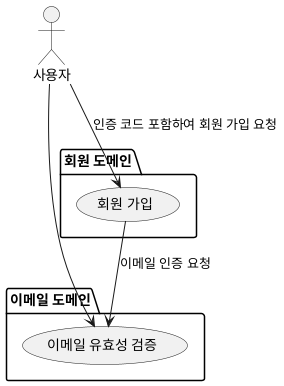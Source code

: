 @startuml

actor 사용자

package "회원 도메인" as member {
  (회원 가입)
'  ([TBD]sns 인증 코드 요청)
}

package "이메일 도메인" as email {
  (이메일 유효성 검증)
}

사용자 -> (이메일 유효성 검증)

사용자 --> (회원 가입): 인증 코드 포함하여 회원 가입 요청
(회원 가입) --> (이메일 유효성 검증): 이메일 인증 요청
@enduml